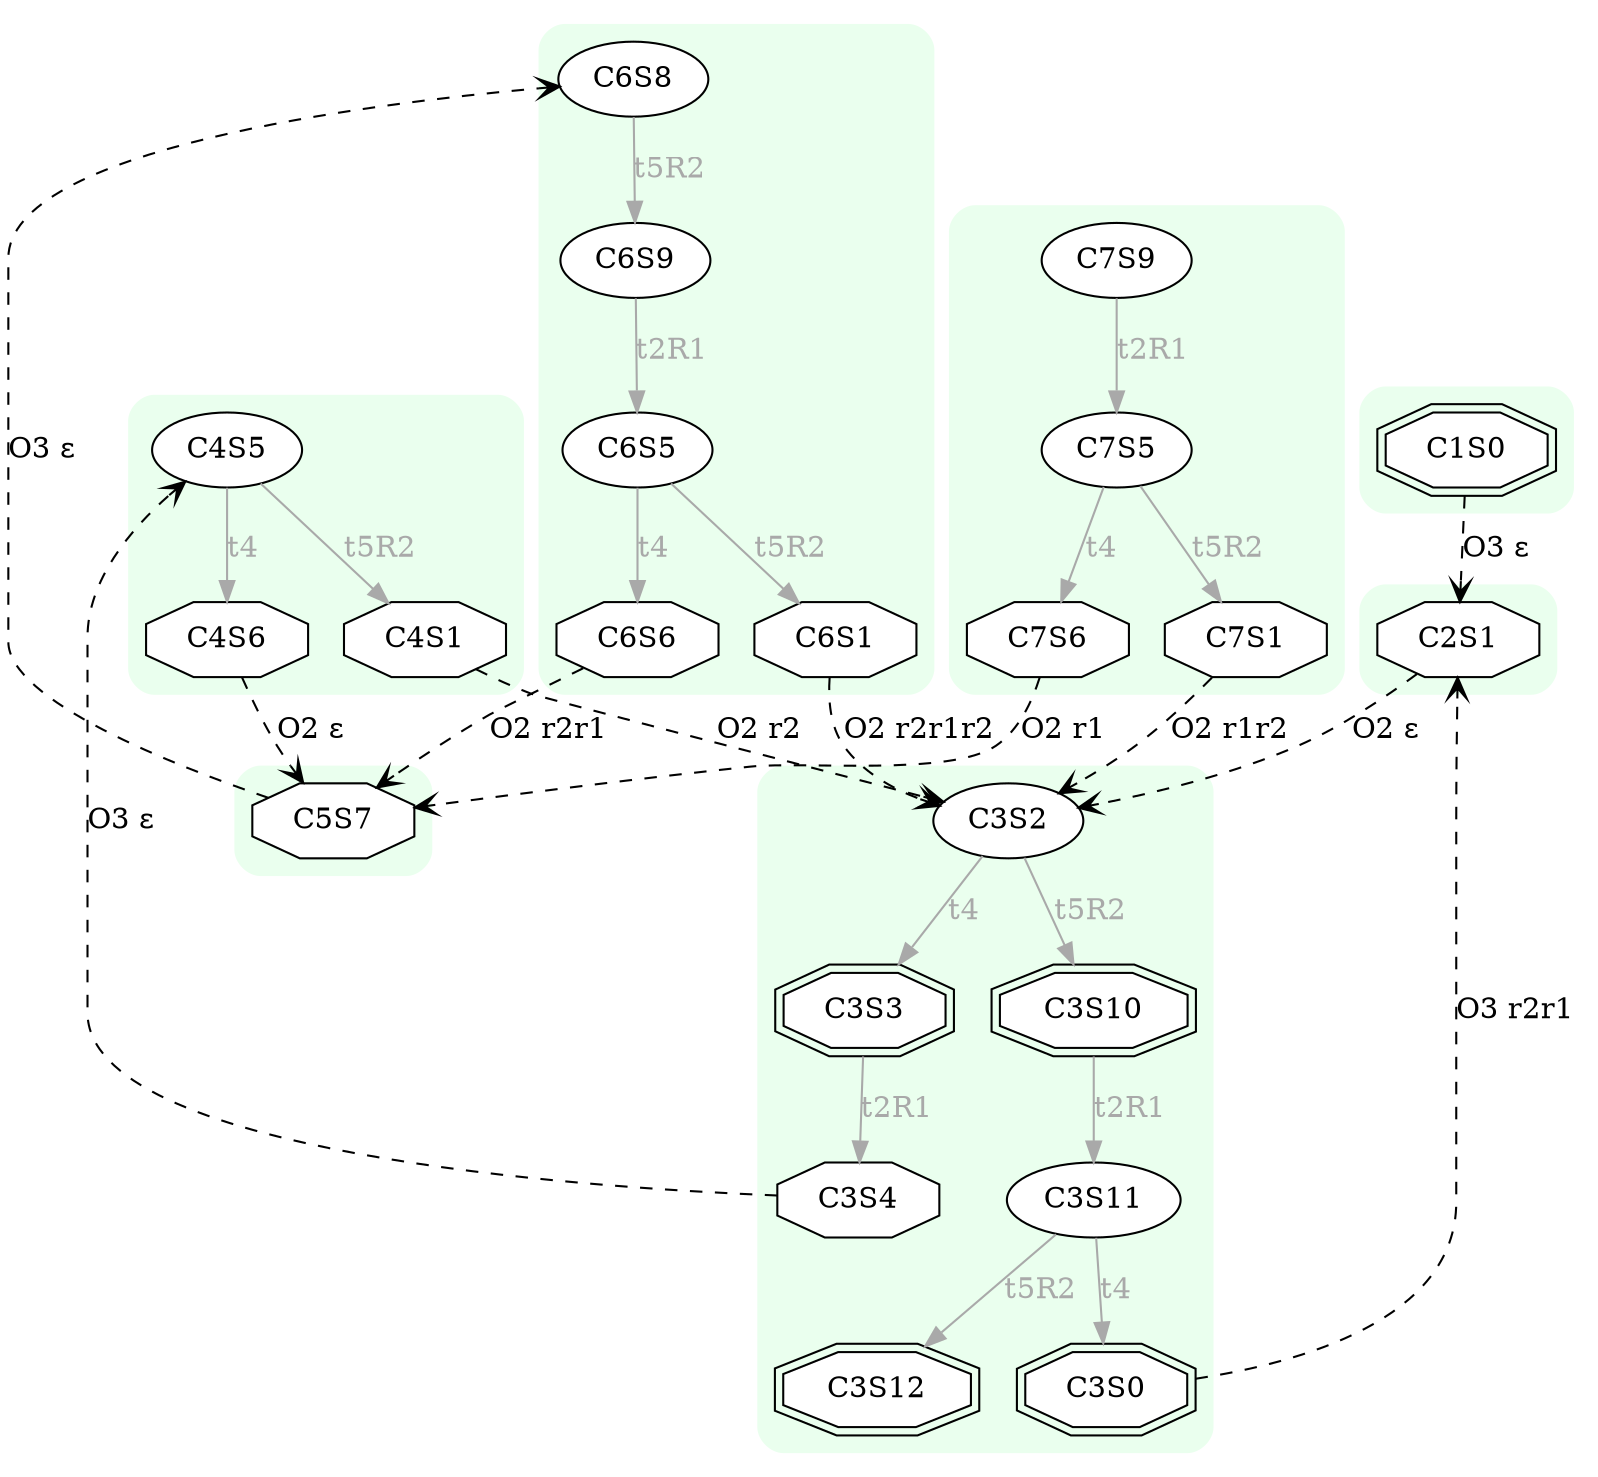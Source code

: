 digraph "EXPinput/e" {
node [style=filled fillcolor=white]
subgraph cluster1 {
style="rounded,filled" color="#EAFFEE"
edge[color=darkgray fontcolor=darkgray]
node [shape=doubleoctagon]; C1S0 ;
}
subgraph cluster2 {
style="rounded,filled" color="#EAFFEE"
edge[color=darkgray fontcolor=darkgray]
node [shape=octagon]; C2S1 ;
}
subgraph cluster3 {
style="rounded,filled" color="#EAFFEE"
edge[color=darkgray fontcolor=darkgray]
node [shape=oval]; C3S2 ;
node [shape=doubleoctagon]; C3S0 ;
node [shape=doubleoctagon]; C3S3 ;
node [shape=octagon]; C3S4 ;
node [shape=doubleoctagon]; C3S10 ;
node [shape=oval]; C3S11 ;
node [shape=doubleoctagon]; C3S12 ;
C3S2 -> C3S3 [label=t4]
C3S2 -> C3S10 [label=t5R2]
C3S3 -> C3S4 [label=t2R1]
C3S10 -> C3S11 [label=t2R1]
C3S11 -> C3S0 [label=t4]
C3S11 -> C3S12 [label=t5R2]
}
subgraph cluster4 {
style="rounded,filled" color="#EAFFEE"
edge[color=darkgray fontcolor=darkgray]
node [shape=oval]; C4S5 ;
node [shape=octagon]; C4S1 ;
node [shape=octagon]; C4S6 ;
C4S5 -> C4S6 [label=t4]
C4S5 -> C4S1 [label=t5R2]
}
subgraph cluster5 {
style="rounded,filled" color="#EAFFEE"
edge[color=darkgray fontcolor=darkgray]
node [shape=octagon]; C5S7 ;
}
subgraph cluster6 {
style="rounded,filled" color="#EAFFEE"
edge[color=darkgray fontcolor=darkgray]
node [shape=oval]; C6S8 ;
node [shape=oval]; C6S5 ;
node [shape=octagon]; C6S6 ;
node [shape=octagon]; C6S1 ;
node [shape=oval]; C6S9 ;
C6S8 -> C6S9 [label=t5R2]
C6S5 -> C6S6 [label=t4]
C6S5 -> C6S1 [label=t5R2]
C6S9 -> C6S5 [label=t2R1]
}
subgraph cluster7 {
style="rounded,filled" color="#EAFFEE"
edge[color=darkgray fontcolor=darkgray]
node [shape=oval]; C7S9 ;
node [shape=oval]; C7S5 ;
node [shape=octagon]; C7S6 ;
node [shape=octagon]; C7S1 ;
C7S9 -> C7S5 [label=t2R1]
C7S5 -> C7S6 [label=t4]
C7S5 -> C7S1 [label=t5R2]
}
C1S0 -> C2S1 [style=dashed arrowhead=vee label="O3 ε"]
C2S1 -> C3S2 [style=dashed arrowhead=vee label="O2 ε"]
C3S0 -> C2S1 [style=dashed arrowhead=vee label="O3 r2r1"]
C3S4 -> C4S5 [style=dashed arrowhead=vee label="O3 ε"]
C4S1 -> C3S2 [style=dashed arrowhead=vee label="O2 r2"]
C4S6 -> C5S7 [style=dashed arrowhead=vee label="O2 ε"]
C5S7 -> C6S8 [style=dashed arrowhead=vee label="O3 ε"]
C6S1 -> C3S2 [style=dashed arrowhead=vee label="O2 r2r1r2"]
C6S6 -> C5S7 [style=dashed arrowhead=vee label="O2 r2r1"]
C7S1 -> C3S2 [style=dashed arrowhead=vee label="O2 r1r2"]
C7S6 -> C5S7 [style=dashed arrowhead=vee label="O2 r1"]
}
